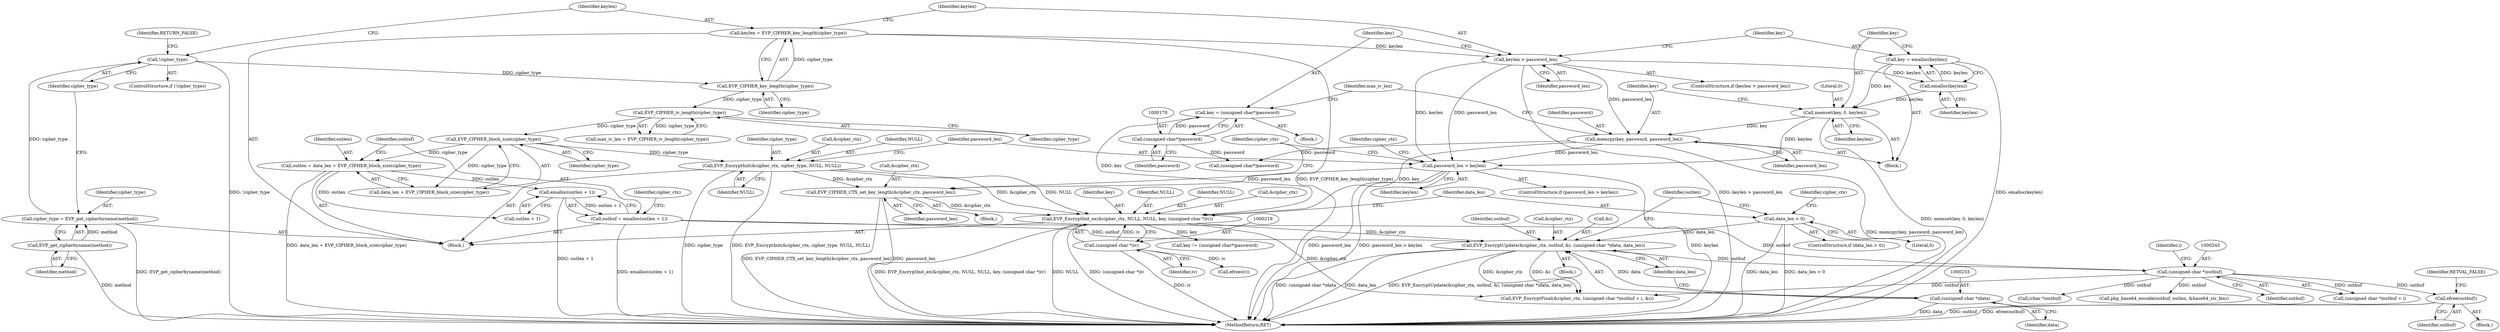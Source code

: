 digraph "0_php_270a406ac94b5fc5cc9ef59fc61e3b4b95648a3e@API" {
"1000289" [label="(Call,efree(outbuf))"];
"1000244" [label="(Call,(unsigned char *)outbuf)"];
"1000226" [label="(Call,EVP_EncryptUpdate(&cipher_ctx, outbuf, &i, (unsigned char *)data, data_len))"];
"1000212" [label="(Call,EVP_EncryptInit_ex(&cipher_ctx, NULL, NULL, key, (unsigned char *)iv))"];
"1000208" [label="(Call,EVP_CIPHER_CTX_set_key_length(&cipher_ctx, password_len))"];
"1000197" [label="(Call,EVP_EncryptInit(&cipher_ctx, cipher_type, NULL, NULL))"];
"1000189" [label="(Call,EVP_CIPHER_block_size(cipher_type))"];
"1000174" [label="(Call,EVP_CIPHER_iv_length(cipher_type))"];
"1000146" [label="(Call,EVP_CIPHER_key_length(cipher_type))"];
"1000140" [label="(Call,!cipher_type)"];
"1000135" [label="(Call,cipher_type = EVP_get_cipherbyname(method))"];
"1000137" [label="(Call,EVP_get_cipherbyname(method))"];
"1000204" [label="(Call,password_len > keylen)"];
"1000161" [label="(Call,memcpy(key, password, password_len))"];
"1000157" [label="(Call,memset(key, 0, keylen))"];
"1000153" [label="(Call,key = emalloc(keylen))"];
"1000155" [label="(Call,emalloc(keylen))"];
"1000149" [label="(Call,keylen > password_len)"];
"1000144" [label="(Call,keylen = EVP_CIPHER_key_length(cipher_type))"];
"1000167" [label="(Call,key = (unsigned char*)password)"];
"1000169" [label="(Call,(unsigned char*)password)"];
"1000218" [label="(Call,(unsigned char *)iv)"];
"1000191" [label="(Call,outbuf = emalloc(outlen + 1))"];
"1000193" [label="(Call,emalloc(outlen + 1))"];
"1000185" [label="(Call,outlen = data_len + EVP_CIPHER_block_size(cipher_type))"];
"1000232" [label="(Call,(unsigned char *)data)"];
"1000222" [label="(Call,data_len > 0)"];
"1000243" [label="(Call,(unsigned char *)outbuf + i)"];
"1000220" [label="(Identifier,iv)"];
"1000151" [label="(Identifier,password_len)"];
"1000186" [label="(Identifier,outlen)"];
"1000232" [label="(Call,(unsigned char *)data)"];
"1000212" [label="(Call,EVP_EncryptInit_ex(&cipher_ctx, NULL, NULL, key, (unsigned char *)iv))"];
"1000137" [label="(Call,EVP_get_cipherbyname(method))"];
"1000213" [label="(Call,&cipher_ctx)"];
"1000141" [label="(Identifier,cipher_type)"];
"1000210" [label="(Identifier,cipher_ctx)"];
"1000156" [label="(Identifier,keylen)"];
"1000290" [label="(Identifier,outbuf)"];
"1000211" [label="(Identifier,password_len)"];
"1000146" [label="(Call,EVP_CIPHER_key_length(cipher_type))"];
"1000217" [label="(Identifier,key)"];
"1000240" [label="(Call,EVP_EncryptFinal(&cipher_ctx, (unsigned char *)outbuf + i, &i))"];
"1000162" [label="(Identifier,key)"];
"1000304" [label="(Call,efree(iv))"];
"1000228" [label="(Identifier,cipher_ctx)"];
"1000154" [label="(Identifier,key)"];
"1000145" [label="(Identifier,keylen)"];
"1000209" [label="(Call,&cipher_ctx)"];
"1000234" [label="(Identifier,data)"];
"1000227" [label="(Call,&cipher_ctx)"];
"1000144" [label="(Call,keylen = EVP_CIPHER_key_length(cipher_type))"];
"1000247" [label="(Identifier,i)"];
"1000143" [label="(Identifier,RETURN_FALSE)"];
"1000291" [label="(Identifier,RETVAL_FALSE)"];
"1000167" [label="(Call,key = (unsigned char*)password)"];
"1000215" [label="(Identifier,NULL)"];
"1000205" [label="(Identifier,password_len)"];
"1000206" [label="(Identifier,keylen)"];
"1000171" [label="(Identifier,password)"];
"1000189" [label="(Call,EVP_CIPHER_block_size(cipher_type))"];
"1000161" [label="(Call,memcpy(key, password, password_len))"];
"1000164" [label="(Identifier,password_len)"];
"1000136" [label="(Identifier,cipher_type)"];
"1000309" [label="(MethodReturn,RET)"];
"1000216" [label="(Identifier,NULL)"];
"1000160" [label="(Identifier,keylen)"];
"1000169" [label="(Call,(unsigned char*)password)"];
"1000200" [label="(Identifier,cipher_type)"];
"1000168" [label="(Identifier,key)"];
"1000102" [label="(Block,)"];
"1000149" [label="(Call,keylen > password_len)"];
"1000244" [label="(Call,(unsigned char *)outbuf)"];
"1000226" [label="(Call,EVP_EncryptUpdate(&cipher_ctx, outbuf, &i, (unsigned char *)data, data_len))"];
"1000263" [label="(Call,(char *)outbuf)"];
"1000288" [label="(Block,)"];
"1000192" [label="(Identifier,outbuf)"];
"1000175" [label="(Identifier,cipher_type)"];
"1000224" [label="(Literal,0)"];
"1000222" [label="(Call,data_len > 0)"];
"1000155" [label="(Call,emalloc(keylen))"];
"1000157" [label="(Call,memset(key, 0, keylen))"];
"1000204" [label="(Call,password_len > keylen)"];
"1000190" [label="(Identifier,cipher_type)"];
"1000148" [label="(ControlStructure,if (keylen > password_len))"];
"1000147" [label="(Identifier,cipher_type)"];
"1000289" [label="(Call,efree(outbuf))"];
"1000230" [label="(Call,&i)"];
"1000153" [label="(Call,key = emalloc(keylen))"];
"1000174" [label="(Call,EVP_CIPHER_iv_length(cipher_type))"];
"1000152" [label="(Block,)"];
"1000276" [label="(Call,php_base64_encode(outbuf, outlen, &base64_str_len))"];
"1000150" [label="(Identifier,keylen)"];
"1000158" [label="(Identifier,key)"];
"1000208" [label="(Call,EVP_CIPHER_CTX_set_key_length(&cipher_ctx, password_len))"];
"1000197" [label="(Call,EVP_EncryptInit(&cipher_ctx, cipher_type, NULL, NULL))"];
"1000139" [label="(ControlStructure,if (!cipher_type))"];
"1000166" [label="(Block,)"];
"1000198" [label="(Call,&cipher_ctx)"];
"1000221" [label="(ControlStructure,if (data_len > 0))"];
"1000246" [label="(Identifier,outbuf)"];
"1000191" [label="(Call,outbuf = emalloc(outlen + 1))"];
"1000223" [label="(Identifier,data_len)"];
"1000194" [label="(Call,outlen + 1)"];
"1000225" [label="(Block,)"];
"1000295" [label="(Call,(unsigned char*)password)"];
"1000140" [label="(Call,!cipher_type)"];
"1000138" [label="(Identifier,method)"];
"1000214" [label="(Identifier,cipher_ctx)"];
"1000135" [label="(Call,cipher_type = EVP_get_cipherbyname(method))"];
"1000203" [label="(ControlStructure,if (password_len > keylen))"];
"1000237" [label="(Identifier,outlen)"];
"1000229" [label="(Identifier,outbuf)"];
"1000207" [label="(Block,)"];
"1000159" [label="(Literal,0)"];
"1000187" [label="(Call,data_len + EVP_CIPHER_block_size(cipher_type))"];
"1000293" [label="(Call,key != (unsigned char*)password)"];
"1000163" [label="(Identifier,password)"];
"1000235" [label="(Identifier,data_len)"];
"1000202" [label="(Identifier,NULL)"];
"1000201" [label="(Identifier,NULL)"];
"1000218" [label="(Call,(unsigned char *)iv)"];
"1000173" [label="(Identifier,max_iv_len)"];
"1000172" [label="(Call,max_iv_len = EVP_CIPHER_iv_length(cipher_type))"];
"1000185" [label="(Call,outlen = data_len + EVP_CIPHER_block_size(cipher_type))"];
"1000199" [label="(Identifier,cipher_ctx)"];
"1000193" [label="(Call,emalloc(outlen + 1))"];
"1000289" -> "1000288"  [label="AST: "];
"1000289" -> "1000290"  [label="CFG: "];
"1000290" -> "1000289"  [label="AST: "];
"1000291" -> "1000289"  [label="CFG: "];
"1000289" -> "1000309"  [label="DDG: outbuf"];
"1000289" -> "1000309"  [label="DDG: efree(outbuf)"];
"1000244" -> "1000289"  [label="DDG: outbuf"];
"1000244" -> "1000243"  [label="AST: "];
"1000244" -> "1000246"  [label="CFG: "];
"1000245" -> "1000244"  [label="AST: "];
"1000246" -> "1000244"  [label="AST: "];
"1000247" -> "1000244"  [label="CFG: "];
"1000244" -> "1000240"  [label="DDG: outbuf"];
"1000244" -> "1000243"  [label="DDG: outbuf"];
"1000226" -> "1000244"  [label="DDG: outbuf"];
"1000191" -> "1000244"  [label="DDG: outbuf"];
"1000244" -> "1000263"  [label="DDG: outbuf"];
"1000244" -> "1000276"  [label="DDG: outbuf"];
"1000226" -> "1000225"  [label="AST: "];
"1000226" -> "1000235"  [label="CFG: "];
"1000227" -> "1000226"  [label="AST: "];
"1000229" -> "1000226"  [label="AST: "];
"1000230" -> "1000226"  [label="AST: "];
"1000232" -> "1000226"  [label="AST: "];
"1000235" -> "1000226"  [label="AST: "];
"1000237" -> "1000226"  [label="CFG: "];
"1000226" -> "1000309"  [label="DDG: data_len"];
"1000226" -> "1000309"  [label="DDG: EVP_EncryptUpdate(&cipher_ctx, outbuf, &i, (unsigned char *)data, data_len)"];
"1000226" -> "1000309"  [label="DDG: (unsigned char *)data"];
"1000212" -> "1000226"  [label="DDG: &cipher_ctx"];
"1000191" -> "1000226"  [label="DDG: outbuf"];
"1000232" -> "1000226"  [label="DDG: data"];
"1000222" -> "1000226"  [label="DDG: data_len"];
"1000226" -> "1000240"  [label="DDG: &cipher_ctx"];
"1000226" -> "1000240"  [label="DDG: &i"];
"1000212" -> "1000102"  [label="AST: "];
"1000212" -> "1000218"  [label="CFG: "];
"1000213" -> "1000212"  [label="AST: "];
"1000215" -> "1000212"  [label="AST: "];
"1000216" -> "1000212"  [label="AST: "];
"1000217" -> "1000212"  [label="AST: "];
"1000218" -> "1000212"  [label="AST: "];
"1000223" -> "1000212"  [label="CFG: "];
"1000212" -> "1000309"  [label="DDG: NULL"];
"1000212" -> "1000309"  [label="DDG: (unsigned char *)iv"];
"1000212" -> "1000309"  [label="DDG: EVP_EncryptInit_ex(&cipher_ctx, NULL, NULL, key, (unsigned char *)iv)"];
"1000208" -> "1000212"  [label="DDG: &cipher_ctx"];
"1000197" -> "1000212"  [label="DDG: &cipher_ctx"];
"1000197" -> "1000212"  [label="DDG: NULL"];
"1000167" -> "1000212"  [label="DDG: key"];
"1000161" -> "1000212"  [label="DDG: key"];
"1000218" -> "1000212"  [label="DDG: iv"];
"1000212" -> "1000240"  [label="DDG: &cipher_ctx"];
"1000212" -> "1000293"  [label="DDG: key"];
"1000208" -> "1000207"  [label="AST: "];
"1000208" -> "1000211"  [label="CFG: "];
"1000209" -> "1000208"  [label="AST: "];
"1000211" -> "1000208"  [label="AST: "];
"1000214" -> "1000208"  [label="CFG: "];
"1000208" -> "1000309"  [label="DDG: EVP_CIPHER_CTX_set_key_length(&cipher_ctx, password_len)"];
"1000208" -> "1000309"  [label="DDG: password_len"];
"1000197" -> "1000208"  [label="DDG: &cipher_ctx"];
"1000204" -> "1000208"  [label="DDG: password_len"];
"1000197" -> "1000102"  [label="AST: "];
"1000197" -> "1000202"  [label="CFG: "];
"1000198" -> "1000197"  [label="AST: "];
"1000200" -> "1000197"  [label="AST: "];
"1000201" -> "1000197"  [label="AST: "];
"1000202" -> "1000197"  [label="AST: "];
"1000205" -> "1000197"  [label="CFG: "];
"1000197" -> "1000309"  [label="DDG: cipher_type"];
"1000197" -> "1000309"  [label="DDG: EVP_EncryptInit(&cipher_ctx, cipher_type, NULL, NULL)"];
"1000189" -> "1000197"  [label="DDG: cipher_type"];
"1000189" -> "1000187"  [label="AST: "];
"1000189" -> "1000190"  [label="CFG: "];
"1000190" -> "1000189"  [label="AST: "];
"1000187" -> "1000189"  [label="CFG: "];
"1000189" -> "1000185"  [label="DDG: cipher_type"];
"1000189" -> "1000187"  [label="DDG: cipher_type"];
"1000174" -> "1000189"  [label="DDG: cipher_type"];
"1000174" -> "1000172"  [label="AST: "];
"1000174" -> "1000175"  [label="CFG: "];
"1000175" -> "1000174"  [label="AST: "];
"1000172" -> "1000174"  [label="CFG: "];
"1000174" -> "1000172"  [label="DDG: cipher_type"];
"1000146" -> "1000174"  [label="DDG: cipher_type"];
"1000146" -> "1000144"  [label="AST: "];
"1000146" -> "1000147"  [label="CFG: "];
"1000147" -> "1000146"  [label="AST: "];
"1000144" -> "1000146"  [label="CFG: "];
"1000146" -> "1000144"  [label="DDG: cipher_type"];
"1000140" -> "1000146"  [label="DDG: cipher_type"];
"1000140" -> "1000139"  [label="AST: "];
"1000140" -> "1000141"  [label="CFG: "];
"1000141" -> "1000140"  [label="AST: "];
"1000143" -> "1000140"  [label="CFG: "];
"1000145" -> "1000140"  [label="CFG: "];
"1000140" -> "1000309"  [label="DDG: !cipher_type"];
"1000135" -> "1000140"  [label="DDG: cipher_type"];
"1000135" -> "1000102"  [label="AST: "];
"1000135" -> "1000137"  [label="CFG: "];
"1000136" -> "1000135"  [label="AST: "];
"1000137" -> "1000135"  [label="AST: "];
"1000141" -> "1000135"  [label="CFG: "];
"1000135" -> "1000309"  [label="DDG: EVP_get_cipherbyname(method)"];
"1000137" -> "1000135"  [label="DDG: method"];
"1000137" -> "1000138"  [label="CFG: "];
"1000138" -> "1000137"  [label="AST: "];
"1000137" -> "1000309"  [label="DDG: method"];
"1000204" -> "1000203"  [label="AST: "];
"1000204" -> "1000206"  [label="CFG: "];
"1000205" -> "1000204"  [label="AST: "];
"1000206" -> "1000204"  [label="AST: "];
"1000210" -> "1000204"  [label="CFG: "];
"1000214" -> "1000204"  [label="CFG: "];
"1000204" -> "1000309"  [label="DDG: password_len > keylen"];
"1000204" -> "1000309"  [label="DDG: keylen"];
"1000204" -> "1000309"  [label="DDG: password_len"];
"1000161" -> "1000204"  [label="DDG: password_len"];
"1000149" -> "1000204"  [label="DDG: password_len"];
"1000149" -> "1000204"  [label="DDG: keylen"];
"1000157" -> "1000204"  [label="DDG: keylen"];
"1000161" -> "1000152"  [label="AST: "];
"1000161" -> "1000164"  [label="CFG: "];
"1000162" -> "1000161"  [label="AST: "];
"1000163" -> "1000161"  [label="AST: "];
"1000164" -> "1000161"  [label="AST: "];
"1000173" -> "1000161"  [label="CFG: "];
"1000161" -> "1000309"  [label="DDG: memcpy(key, password, password_len)"];
"1000157" -> "1000161"  [label="DDG: key"];
"1000149" -> "1000161"  [label="DDG: password_len"];
"1000161" -> "1000295"  [label="DDG: password"];
"1000157" -> "1000152"  [label="AST: "];
"1000157" -> "1000160"  [label="CFG: "];
"1000158" -> "1000157"  [label="AST: "];
"1000159" -> "1000157"  [label="AST: "];
"1000160" -> "1000157"  [label="AST: "];
"1000162" -> "1000157"  [label="CFG: "];
"1000157" -> "1000309"  [label="DDG: memset(key, 0, keylen)"];
"1000153" -> "1000157"  [label="DDG: key"];
"1000155" -> "1000157"  [label="DDG: keylen"];
"1000153" -> "1000152"  [label="AST: "];
"1000153" -> "1000155"  [label="CFG: "];
"1000154" -> "1000153"  [label="AST: "];
"1000155" -> "1000153"  [label="AST: "];
"1000158" -> "1000153"  [label="CFG: "];
"1000153" -> "1000309"  [label="DDG: emalloc(keylen)"];
"1000155" -> "1000153"  [label="DDG: keylen"];
"1000155" -> "1000156"  [label="CFG: "];
"1000156" -> "1000155"  [label="AST: "];
"1000149" -> "1000155"  [label="DDG: keylen"];
"1000149" -> "1000148"  [label="AST: "];
"1000149" -> "1000151"  [label="CFG: "];
"1000150" -> "1000149"  [label="AST: "];
"1000151" -> "1000149"  [label="AST: "];
"1000154" -> "1000149"  [label="CFG: "];
"1000168" -> "1000149"  [label="CFG: "];
"1000149" -> "1000309"  [label="DDG: keylen > password_len"];
"1000144" -> "1000149"  [label="DDG: keylen"];
"1000144" -> "1000102"  [label="AST: "];
"1000145" -> "1000144"  [label="AST: "];
"1000150" -> "1000144"  [label="CFG: "];
"1000144" -> "1000309"  [label="DDG: EVP_CIPHER_key_length(cipher_type)"];
"1000167" -> "1000166"  [label="AST: "];
"1000167" -> "1000169"  [label="CFG: "];
"1000168" -> "1000167"  [label="AST: "];
"1000169" -> "1000167"  [label="AST: "];
"1000173" -> "1000167"  [label="CFG: "];
"1000169" -> "1000167"  [label="DDG: password"];
"1000169" -> "1000171"  [label="CFG: "];
"1000170" -> "1000169"  [label="AST: "];
"1000171" -> "1000169"  [label="AST: "];
"1000169" -> "1000295"  [label="DDG: password"];
"1000218" -> "1000220"  [label="CFG: "];
"1000219" -> "1000218"  [label="AST: "];
"1000220" -> "1000218"  [label="AST: "];
"1000218" -> "1000309"  [label="DDG: iv"];
"1000218" -> "1000304"  [label="DDG: iv"];
"1000191" -> "1000102"  [label="AST: "];
"1000191" -> "1000193"  [label="CFG: "];
"1000192" -> "1000191"  [label="AST: "];
"1000193" -> "1000191"  [label="AST: "];
"1000199" -> "1000191"  [label="CFG: "];
"1000191" -> "1000309"  [label="DDG: emalloc(outlen + 1)"];
"1000193" -> "1000191"  [label="DDG: outlen + 1"];
"1000193" -> "1000194"  [label="CFG: "];
"1000194" -> "1000193"  [label="AST: "];
"1000193" -> "1000309"  [label="DDG: outlen + 1"];
"1000185" -> "1000193"  [label="DDG: outlen"];
"1000185" -> "1000102"  [label="AST: "];
"1000185" -> "1000187"  [label="CFG: "];
"1000186" -> "1000185"  [label="AST: "];
"1000187" -> "1000185"  [label="AST: "];
"1000192" -> "1000185"  [label="CFG: "];
"1000185" -> "1000309"  [label="DDG: data_len + EVP_CIPHER_block_size(cipher_type)"];
"1000185" -> "1000194"  [label="DDG: outlen"];
"1000232" -> "1000234"  [label="CFG: "];
"1000233" -> "1000232"  [label="AST: "];
"1000234" -> "1000232"  [label="AST: "];
"1000235" -> "1000232"  [label="CFG: "];
"1000232" -> "1000309"  [label="DDG: data"];
"1000222" -> "1000221"  [label="AST: "];
"1000222" -> "1000224"  [label="CFG: "];
"1000223" -> "1000222"  [label="AST: "];
"1000224" -> "1000222"  [label="AST: "];
"1000228" -> "1000222"  [label="CFG: "];
"1000237" -> "1000222"  [label="CFG: "];
"1000222" -> "1000309"  [label="DDG: data_len"];
"1000222" -> "1000309"  [label="DDG: data_len > 0"];
}

